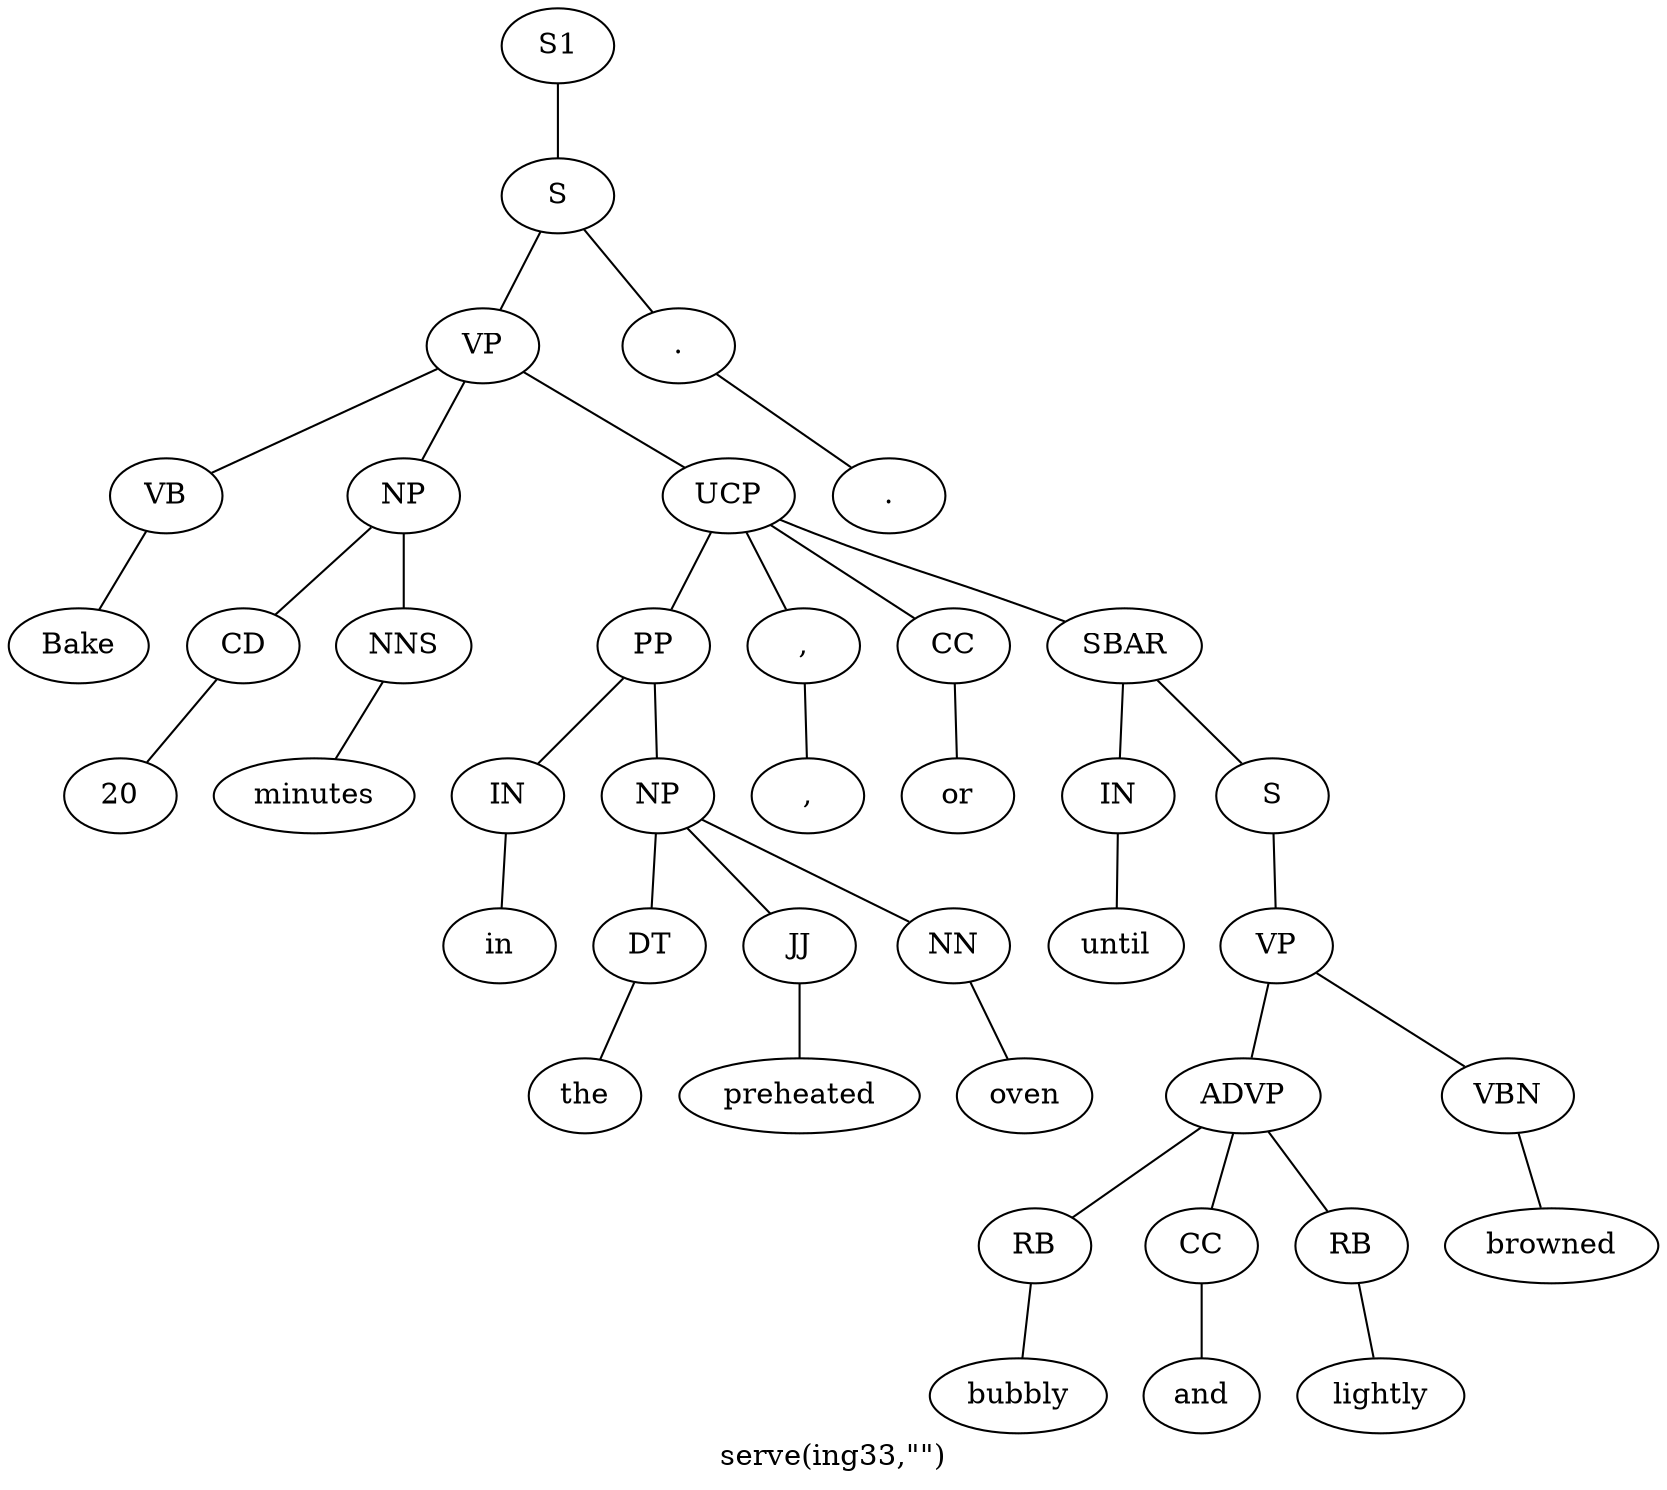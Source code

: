 graph SyntaxGraph {
	label = "serve(ing33,\"\")";
	Node0 [label="S1"];
	Node1 [label="S"];
	Node2 [label="VP"];
	Node3 [label="VB"];
	Node4 [label="Bake"];
	Node5 [label="NP"];
	Node6 [label="CD"];
	Node7 [label="20"];
	Node8 [label="NNS"];
	Node9 [label="minutes"];
	Node10 [label="UCP"];
	Node11 [label="PP"];
	Node12 [label="IN"];
	Node13 [label="in"];
	Node14 [label="NP"];
	Node15 [label="DT"];
	Node16 [label="the"];
	Node17 [label="JJ"];
	Node18 [label="preheated"];
	Node19 [label="NN"];
	Node20 [label="oven"];
	Node21 [label=","];
	Node22 [label=","];
	Node23 [label="CC"];
	Node24 [label="or"];
	Node25 [label="SBAR"];
	Node26 [label="IN"];
	Node27 [label="until"];
	Node28 [label="S"];
	Node29 [label="VP"];
	Node30 [label="ADVP"];
	Node31 [label="RB"];
	Node32 [label="bubbly"];
	Node33 [label="CC"];
	Node34 [label="and"];
	Node35 [label="RB"];
	Node36 [label="lightly"];
	Node37 [label="VBN"];
	Node38 [label="browned"];
	Node39 [label="."];
	Node40 [label="."];

	Node0 -- Node1;
	Node1 -- Node2;
	Node1 -- Node39;
	Node2 -- Node3;
	Node2 -- Node5;
	Node2 -- Node10;
	Node3 -- Node4;
	Node5 -- Node6;
	Node5 -- Node8;
	Node6 -- Node7;
	Node8 -- Node9;
	Node10 -- Node11;
	Node10 -- Node21;
	Node10 -- Node23;
	Node10 -- Node25;
	Node11 -- Node12;
	Node11 -- Node14;
	Node12 -- Node13;
	Node14 -- Node15;
	Node14 -- Node17;
	Node14 -- Node19;
	Node15 -- Node16;
	Node17 -- Node18;
	Node19 -- Node20;
	Node21 -- Node22;
	Node23 -- Node24;
	Node25 -- Node26;
	Node25 -- Node28;
	Node26 -- Node27;
	Node28 -- Node29;
	Node29 -- Node30;
	Node29 -- Node37;
	Node30 -- Node31;
	Node30 -- Node33;
	Node30 -- Node35;
	Node31 -- Node32;
	Node33 -- Node34;
	Node35 -- Node36;
	Node37 -- Node38;
	Node39 -- Node40;
}